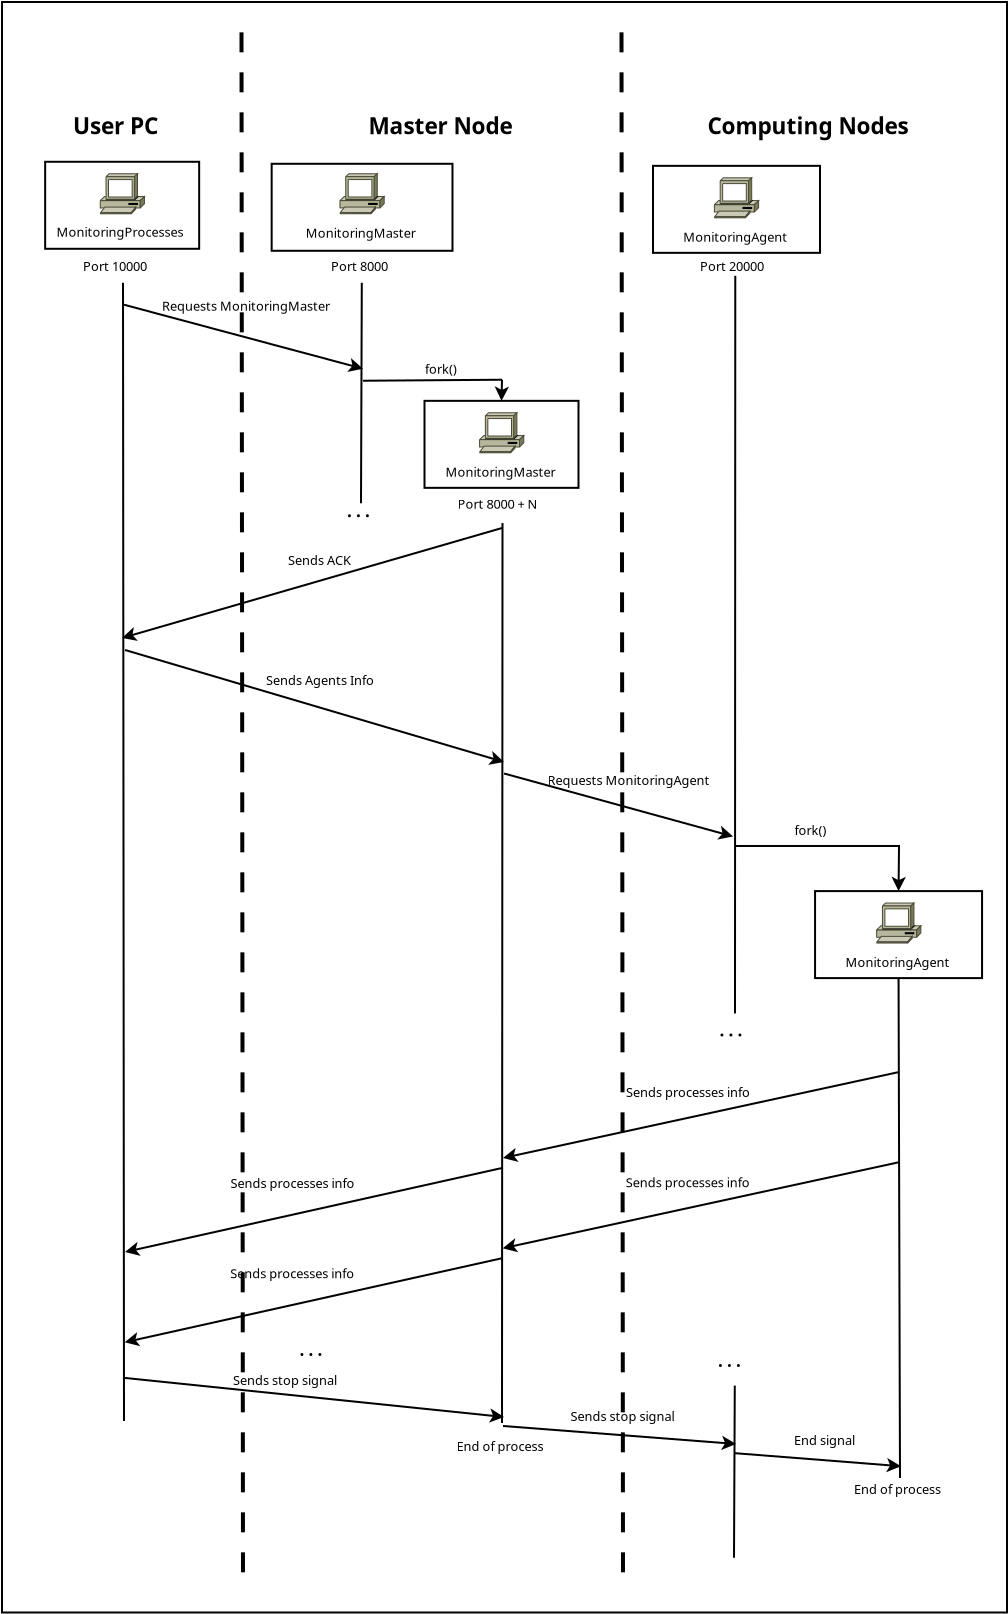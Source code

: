 <?xml version="1.0" encoding="UTF-8"?>
<dia:diagram xmlns:dia="http://www.lysator.liu.se/~alla/dia/">
  <dia:layer name="Fondo" visible="true" active="true">
    <dia:object type="Standard - Box" version="0" id="O0">
      <dia:attribute name="obj_pos">
        <dia:point val="14,0.013"/>
      </dia:attribute>
      <dia:attribute name="obj_bb">
        <dia:rectangle val="13.95,-0.037;64.3,80.588"/>
      </dia:attribute>
      <dia:attribute name="elem_corner">
        <dia:point val="14,0.013"/>
      </dia:attribute>
      <dia:attribute name="elem_width">
        <dia:real val="50.25"/>
      </dia:attribute>
      <dia:attribute name="elem_height">
        <dia:real val="80.525"/>
      </dia:attribute>
      <dia:attribute name="border_width">
        <dia:real val="0.1"/>
      </dia:attribute>
      <dia:attribute name="show_background">
        <dia:boolean val="false"/>
      </dia:attribute>
    </dia:object>
    <dia:object type="Standard - Text" version="1" id="O1">
      <dia:attribute name="obj_pos">
        <dia:point val="18.05,13.469"/>
      </dia:attribute>
      <dia:attribute name="obj_bb">
        <dia:rectangle val="18.05,12.874;21.558,13.619"/>
      </dia:attribute>
      <dia:attribute name="text">
        <dia:composite type="text">
          <dia:attribute name="string">
            <dia:string>#Port 10000#</dia:string>
          </dia:attribute>
          <dia:attribute name="font">
            <dia:font family="sans" style="0" name="Helvetica"/>
          </dia:attribute>
          <dia:attribute name="height">
            <dia:real val="0.8"/>
          </dia:attribute>
          <dia:attribute name="pos">
            <dia:point val="18.05,13.469"/>
          </dia:attribute>
          <dia:attribute name="color">
            <dia:color val="#000000"/>
          </dia:attribute>
          <dia:attribute name="alignment">
            <dia:enum val="0"/>
          </dia:attribute>
        </dia:composite>
      </dia:attribute>
      <dia:attribute name="valign">
        <dia:enum val="3"/>
      </dia:attribute>
    </dia:object>
    <dia:object type="Standard - Box" version="0" id="O2">
      <dia:attribute name="obj_pos">
        <dia:point val="16.158,8.002"/>
      </dia:attribute>
      <dia:attribute name="obj_bb">
        <dia:rectangle val="16.108,7.952;23.908,12.402"/>
      </dia:attribute>
      <dia:attribute name="elem_corner">
        <dia:point val="16.158,8.002"/>
      </dia:attribute>
      <dia:attribute name="elem_width">
        <dia:real val="7.7"/>
      </dia:attribute>
      <dia:attribute name="elem_height">
        <dia:real val="4.35"/>
      </dia:attribute>
      <dia:attribute name="border_width">
        <dia:real val="0.1"/>
      </dia:attribute>
      <dia:attribute name="show_background">
        <dia:boolean val="false"/>
      </dia:attribute>
    </dia:object>
    <dia:group>
      <dia:object type="Cisco - PC" version="1" id="O3">
        <dia:attribute name="obj_pos">
          <dia:point val="18.912,8.602"/>
        </dia:attribute>
        <dia:attribute name="obj_bb">
          <dia:rectangle val="18.911,8.601;21.124,10.604"/>
        </dia:attribute>
        <dia:attribute name="meta">
          <dia:composite type="dict"/>
        </dia:attribute>
        <dia:attribute name="elem_corner">
          <dia:point val="18.912,8.602"/>
        </dia:attribute>
        <dia:attribute name="elem_width">
          <dia:real val="2.21"/>
        </dia:attribute>
        <dia:attribute name="elem_height">
          <dia:real val="2.0"/>
        </dia:attribute>
        <dia:attribute name="line_width">
          <dia:real val="0.1"/>
        </dia:attribute>
        <dia:attribute name="line_colour">
          <dia:color val="#000000"/>
        </dia:attribute>
        <dia:attribute name="fill_colour">
          <dia:color val="#ffffff"/>
        </dia:attribute>
        <dia:attribute name="show_background">
          <dia:boolean val="true"/>
        </dia:attribute>
        <dia:attribute name="line_style">
          <dia:enum val="0"/>
          <dia:real val="1"/>
        </dia:attribute>
        <dia:attribute name="flip_horizontal">
          <dia:boolean val="false"/>
        </dia:attribute>
        <dia:attribute name="flip_vertical">
          <dia:boolean val="false"/>
        </dia:attribute>
        <dia:attribute name="subscale">
          <dia:real val="1"/>
        </dia:attribute>
      </dia:object>
      <dia:object type="Standard - Text" version="1" id="O4">
        <dia:attribute name="obj_pos">
          <dia:point val="16.719,11.752"/>
        </dia:attribute>
        <dia:attribute name="obj_bb">
          <dia:rectangle val="16.719,11.158;23.297,11.902"/>
        </dia:attribute>
        <dia:attribute name="text">
          <dia:composite type="text">
            <dia:attribute name="string">
              <dia:string>#MonitoringProcesses#</dia:string>
            </dia:attribute>
            <dia:attribute name="font">
              <dia:font family="sans" style="0" name="Helvetica"/>
            </dia:attribute>
            <dia:attribute name="height">
              <dia:real val="0.8"/>
            </dia:attribute>
            <dia:attribute name="pos">
              <dia:point val="16.719,11.752"/>
            </dia:attribute>
            <dia:attribute name="color">
              <dia:color val="#000000"/>
            </dia:attribute>
            <dia:attribute name="alignment">
              <dia:enum val="0"/>
            </dia:attribute>
          </dia:composite>
        </dia:attribute>
        <dia:attribute name="valign">
          <dia:enum val="3"/>
        </dia:attribute>
      </dia:object>
    </dia:group>
    <dia:object type="Standard - Text" version="1" id="O5">
      <dia:attribute name="obj_pos">
        <dia:point val="30.453,13.459"/>
      </dia:attribute>
      <dia:attribute name="obj_bb">
        <dia:rectangle val="30.453,12.864;33.553,13.609"/>
      </dia:attribute>
      <dia:attribute name="text">
        <dia:composite type="text">
          <dia:attribute name="string">
            <dia:string>#Port 8000#</dia:string>
          </dia:attribute>
          <dia:attribute name="font">
            <dia:font family="sans" style="0" name="Helvetica"/>
          </dia:attribute>
          <dia:attribute name="height">
            <dia:real val="0.8"/>
          </dia:attribute>
          <dia:attribute name="pos">
            <dia:point val="30.453,13.459"/>
          </dia:attribute>
          <dia:attribute name="color">
            <dia:color val="#000000"/>
          </dia:attribute>
          <dia:attribute name="alignment">
            <dia:enum val="0"/>
          </dia:attribute>
        </dia:composite>
      </dia:attribute>
      <dia:attribute name="valign">
        <dia:enum val="3"/>
      </dia:attribute>
    </dia:object>
    <dia:object type="Standard - Text" version="1" id="O6">
      <dia:attribute name="obj_pos">
        <dia:point val="48.901,13.459"/>
      </dia:attribute>
      <dia:attribute name="obj_bb">
        <dia:rectangle val="48.901,12.864;52.408,13.609"/>
      </dia:attribute>
      <dia:attribute name="text">
        <dia:composite type="text">
          <dia:attribute name="string">
            <dia:string>#Port 20000#</dia:string>
          </dia:attribute>
          <dia:attribute name="font">
            <dia:font family="sans" style="0" name="Helvetica"/>
          </dia:attribute>
          <dia:attribute name="height">
            <dia:real val="0.8"/>
          </dia:attribute>
          <dia:attribute name="pos">
            <dia:point val="48.901,13.459"/>
          </dia:attribute>
          <dia:attribute name="color">
            <dia:color val="#000000"/>
          </dia:attribute>
          <dia:attribute name="alignment">
            <dia:enum val="0"/>
          </dia:attribute>
        </dia:composite>
      </dia:attribute>
      <dia:attribute name="valign">
        <dia:enum val="3"/>
      </dia:attribute>
    </dia:object>
    <dia:object type="Standard - Line" version="0" id="O7">
      <dia:attribute name="obj_pos">
        <dia:point val="20.05,14.053"/>
      </dia:attribute>
      <dia:attribute name="obj_bb">
        <dia:rectangle val="20,14.002;20.15,71.013"/>
      </dia:attribute>
      <dia:attribute name="conn_endpoints">
        <dia:point val="20.05,14.053"/>
        <dia:point val="20.1,70.963"/>
      </dia:attribute>
      <dia:attribute name="numcp">
        <dia:int val="1"/>
      </dia:attribute>
    </dia:object>
    <dia:object type="Standard - Line" version="0" id="O8">
      <dia:attribute name="obj_pos">
        <dia:point val="31.99,14.053"/>
      </dia:attribute>
      <dia:attribute name="obj_bb">
        <dia:rectangle val="31.9,14.002;32.041,25.125"/>
      </dia:attribute>
      <dia:attribute name="conn_endpoints">
        <dia:point val="31.99,14.053"/>
        <dia:point val="31.95,25.075"/>
      </dia:attribute>
      <dia:attribute name="numcp">
        <dia:int val="1"/>
      </dia:attribute>
    </dia:object>
    <dia:object type="Standard - Line" version="0" id="O9">
      <dia:attribute name="obj_pos">
        <dia:point val="50.664,13.703"/>
      </dia:attribute>
      <dia:attribute name="obj_bb">
        <dia:rectangle val="50.6,13.652;50.714,50.638"/>
      </dia:attribute>
      <dia:attribute name="conn_endpoints">
        <dia:point val="50.664,13.703"/>
        <dia:point val="50.65,50.587"/>
      </dia:attribute>
      <dia:attribute name="numcp">
        <dia:int val="1"/>
      </dia:attribute>
    </dia:object>
    <dia:object type="Standard - Line" version="0" id="O10">
      <dia:attribute name="obj_pos">
        <dia:point val="20.1,15.15"/>
      </dia:attribute>
      <dia:attribute name="obj_bb">
        <dia:rectangle val="20.039,15.089;32.158,18.541"/>
      </dia:attribute>
      <dia:attribute name="conn_endpoints">
        <dia:point val="20.1,15.15"/>
        <dia:point val="32.05,18.35"/>
      </dia:attribute>
      <dia:attribute name="numcp">
        <dia:int val="1"/>
      </dia:attribute>
      <dia:attribute name="end_arrow">
        <dia:enum val="22"/>
      </dia:attribute>
      <dia:attribute name="end_arrow_length">
        <dia:real val="0.5"/>
      </dia:attribute>
      <dia:attribute name="end_arrow_width">
        <dia:real val="0.5"/>
      </dia:attribute>
    </dia:object>
    <dia:object type="Standard - Text" version="1" id="O11">
      <dia:attribute name="obj_pos">
        <dia:point val="22,15.45"/>
      </dia:attribute>
      <dia:attribute name="obj_bb">
        <dia:rectangle val="22,14.855;30.745,15.6"/>
      </dia:attribute>
      <dia:attribute name="text">
        <dia:composite type="text">
          <dia:attribute name="string">
            <dia:string>#Requests MonitoringMaster#</dia:string>
          </dia:attribute>
          <dia:attribute name="font">
            <dia:font family="sans" style="0" name="Helvetica"/>
          </dia:attribute>
          <dia:attribute name="height">
            <dia:real val="0.8"/>
          </dia:attribute>
          <dia:attribute name="pos">
            <dia:point val="22,15.45"/>
          </dia:attribute>
          <dia:attribute name="color">
            <dia:color val="#000000"/>
          </dia:attribute>
          <dia:attribute name="alignment">
            <dia:enum val="0"/>
          </dia:attribute>
        </dia:composite>
      </dia:attribute>
      <dia:attribute name="valign">
        <dia:enum val="3"/>
      </dia:attribute>
    </dia:object>
    <dia:group>
      <dia:group>
        <dia:object type="Cisco - PC" version="1" id="O12">
          <dia:attribute name="obj_pos">
            <dia:point val="37.879,20.552"/>
          </dia:attribute>
          <dia:attribute name="obj_bb">
            <dia:rectangle val="37.878,20.551;40.091,22.554"/>
          </dia:attribute>
          <dia:attribute name="meta">
            <dia:composite type="dict"/>
          </dia:attribute>
          <dia:attribute name="elem_corner">
            <dia:point val="37.879,20.552"/>
          </dia:attribute>
          <dia:attribute name="elem_width">
            <dia:real val="2.21"/>
          </dia:attribute>
          <dia:attribute name="elem_height">
            <dia:real val="2.0"/>
          </dia:attribute>
          <dia:attribute name="line_width">
            <dia:real val="0.1"/>
          </dia:attribute>
          <dia:attribute name="line_colour">
            <dia:color val="#000000"/>
          </dia:attribute>
          <dia:attribute name="fill_colour">
            <dia:color val="#ffffff"/>
          </dia:attribute>
          <dia:attribute name="show_background">
            <dia:boolean val="true"/>
          </dia:attribute>
          <dia:attribute name="line_style">
            <dia:enum val="0"/>
            <dia:real val="1"/>
          </dia:attribute>
          <dia:attribute name="flip_horizontal">
            <dia:boolean val="false"/>
          </dia:attribute>
          <dia:attribute name="flip_vertical">
            <dia:boolean val="false"/>
          </dia:attribute>
          <dia:attribute name="subscale">
            <dia:real val="1"/>
          </dia:attribute>
        </dia:object>
        <dia:object type="Standard - Text" version="1" id="O13">
          <dia:attribute name="obj_pos">
            <dia:point val="36.171,23.753"/>
          </dia:attribute>
          <dia:attribute name="obj_bb">
            <dia:rectangle val="36.171,23.157;41.779,23.902"/>
          </dia:attribute>
          <dia:attribute name="text">
            <dia:composite type="text">
              <dia:attribute name="string">
                <dia:string>#MonitoringMaster#</dia:string>
              </dia:attribute>
              <dia:attribute name="font">
                <dia:font family="sans" style="0" name="Helvetica"/>
              </dia:attribute>
              <dia:attribute name="height">
                <dia:real val="0.8"/>
              </dia:attribute>
              <dia:attribute name="pos">
                <dia:point val="36.171,23.753"/>
              </dia:attribute>
              <dia:attribute name="color">
                <dia:color val="#000000"/>
              </dia:attribute>
              <dia:attribute name="alignment">
                <dia:enum val="0"/>
              </dia:attribute>
            </dia:composite>
          </dia:attribute>
          <dia:attribute name="valign">
            <dia:enum val="3"/>
          </dia:attribute>
        </dia:object>
      </dia:group>
      <dia:object type="Standard - Box" version="0" id="O14">
        <dia:attribute name="obj_pos">
          <dia:point val="35.125,19.955"/>
        </dia:attribute>
        <dia:attribute name="obj_bb">
          <dia:rectangle val="35.075,19.905;42.875,24.355"/>
        </dia:attribute>
        <dia:attribute name="elem_corner">
          <dia:point val="35.125,19.955"/>
        </dia:attribute>
        <dia:attribute name="elem_width">
          <dia:real val="7.7"/>
        </dia:attribute>
        <dia:attribute name="elem_height">
          <dia:real val="4.35"/>
        </dia:attribute>
        <dia:attribute name="border_width">
          <dia:real val="0.1"/>
        </dia:attribute>
        <dia:attribute name="show_background">
          <dia:boolean val="false"/>
        </dia:attribute>
      </dia:object>
    </dia:group>
    <dia:object type="Standard - Line" version="0" id="O15">
      <dia:attribute name="obj_pos">
        <dia:point val="32.05,18.95"/>
      </dia:attribute>
      <dia:attribute name="obj_bb">
        <dia:rectangle val="32.0,18.85;39.05,19.0"/>
      </dia:attribute>
      <dia:attribute name="conn_endpoints">
        <dia:point val="32.05,18.95"/>
        <dia:point val="39,18.9"/>
      </dia:attribute>
      <dia:attribute name="numcp">
        <dia:int val="1"/>
      </dia:attribute>
    </dia:object>
    <dia:object type="Standard - Line" version="0" id="O16">
      <dia:attribute name="obj_pos">
        <dia:point val="39,18.9"/>
      </dia:attribute>
      <dia:attribute name="obj_bb">
        <dia:rectangle val="38.628,18.849;39.351,20.067"/>
      </dia:attribute>
      <dia:attribute name="conn_endpoints">
        <dia:point val="39,18.9"/>
        <dia:point val="38.975,19.955"/>
      </dia:attribute>
      <dia:attribute name="numcp">
        <dia:int val="1"/>
      </dia:attribute>
      <dia:attribute name="end_arrow">
        <dia:enum val="22"/>
      </dia:attribute>
      <dia:attribute name="end_arrow_length">
        <dia:real val="0.5"/>
      </dia:attribute>
      <dia:attribute name="end_arrow_width">
        <dia:real val="0.5"/>
      </dia:attribute>
      <dia:connections>
        <dia:connection handle="1" to="O14" connection="1"/>
      </dia:connections>
    </dia:object>
    <dia:object type="Standard - Text" version="1" id="O17">
      <dia:attribute name="obj_pos">
        <dia:point val="35.15,18.6"/>
      </dia:attribute>
      <dia:attribute name="obj_bb">
        <dia:rectangle val="35.15,18.005;36.9,18.75"/>
      </dia:attribute>
      <dia:attribute name="text">
        <dia:composite type="text">
          <dia:attribute name="string">
            <dia:string>#fork()#</dia:string>
          </dia:attribute>
          <dia:attribute name="font">
            <dia:font family="sans" style="0" name="Helvetica"/>
          </dia:attribute>
          <dia:attribute name="height">
            <dia:real val="0.8"/>
          </dia:attribute>
          <dia:attribute name="pos">
            <dia:point val="35.15,18.6"/>
          </dia:attribute>
          <dia:attribute name="color">
            <dia:color val="#000000"/>
          </dia:attribute>
          <dia:attribute name="alignment">
            <dia:enum val="0"/>
          </dia:attribute>
        </dia:composite>
      </dia:attribute>
      <dia:attribute name="valign">
        <dia:enum val="3"/>
      </dia:attribute>
    </dia:object>
    <dia:object type="Standard - Text" version="1" id="O18">
      <dia:attribute name="obj_pos">
        <dia:point val="36.775,25.35"/>
      </dia:attribute>
      <dia:attribute name="obj_bb">
        <dia:rectangle val="36.775,24.755;41.297,25.5"/>
      </dia:attribute>
      <dia:attribute name="text">
        <dia:composite type="text">
          <dia:attribute name="string">
            <dia:string>#Port 8000 + N#</dia:string>
          </dia:attribute>
          <dia:attribute name="font">
            <dia:font family="sans" style="0" name="Helvetica"/>
          </dia:attribute>
          <dia:attribute name="height">
            <dia:real val="0.8"/>
          </dia:attribute>
          <dia:attribute name="pos">
            <dia:point val="36.775,25.35"/>
          </dia:attribute>
          <dia:attribute name="color">
            <dia:color val="#000000"/>
          </dia:attribute>
          <dia:attribute name="alignment">
            <dia:enum val="0"/>
          </dia:attribute>
        </dia:composite>
      </dia:attribute>
      <dia:attribute name="valign">
        <dia:enum val="3"/>
      </dia:attribute>
    </dia:object>
    <dia:object type="Standard - Line" version="0" id="O19">
      <dia:attribute name="obj_pos">
        <dia:point val="39.025,26.067"/>
      </dia:attribute>
      <dia:attribute name="obj_bb">
        <dia:rectangle val="38.95,26.017;39.075,71.112"/>
      </dia:attribute>
      <dia:attribute name="conn_endpoints">
        <dia:point val="39.025,26.067"/>
        <dia:point val="39,71.062"/>
      </dia:attribute>
      <dia:attribute name="numcp">
        <dia:int val="1"/>
      </dia:attribute>
    </dia:object>
    <dia:object type="Standard - Line" version="0" id="O20">
      <dia:attribute name="obj_pos">
        <dia:point val="39,26.312"/>
      </dia:attribute>
      <dia:attribute name="obj_bb">
        <dia:rectangle val="19.893,26.251;39.062,31.99"/>
      </dia:attribute>
      <dia:attribute name="conn_endpoints">
        <dia:point val="39,26.312"/>
        <dia:point val="20,31.812"/>
      </dia:attribute>
      <dia:attribute name="numcp">
        <dia:int val="1"/>
      </dia:attribute>
      <dia:attribute name="end_arrow">
        <dia:enum val="22"/>
      </dia:attribute>
      <dia:attribute name="end_arrow_length">
        <dia:real val="0.5"/>
      </dia:attribute>
      <dia:attribute name="end_arrow_width">
        <dia:real val="0.5"/>
      </dia:attribute>
    </dia:object>
    <dia:object type="Standard - Text" version="1" id="O21">
      <dia:attribute name="obj_pos">
        <dia:point val="28.3,28.163"/>
      </dia:attribute>
      <dia:attribute name="obj_bb">
        <dia:rectangle val="28.3,27.567;31.745,28.312"/>
      </dia:attribute>
      <dia:attribute name="text">
        <dia:composite type="text">
          <dia:attribute name="string">
            <dia:string>#Sends ACK#</dia:string>
          </dia:attribute>
          <dia:attribute name="font">
            <dia:font family="sans" style="0" name="Helvetica"/>
          </dia:attribute>
          <dia:attribute name="height">
            <dia:real val="0.8"/>
          </dia:attribute>
          <dia:attribute name="pos">
            <dia:point val="28.3,28.163"/>
          </dia:attribute>
          <dia:attribute name="color">
            <dia:color val="#000000"/>
          </dia:attribute>
          <dia:attribute name="alignment">
            <dia:enum val="0"/>
          </dia:attribute>
        </dia:composite>
      </dia:attribute>
      <dia:attribute name="valign">
        <dia:enum val="3"/>
      </dia:attribute>
    </dia:object>
    <dia:object type="Standard - Line" version="0" id="O22">
      <dia:attribute name="obj_pos">
        <dia:point val="20.15,32.413"/>
      </dia:attribute>
      <dia:attribute name="obj_bb">
        <dia:rectangle val="20.088,32.35;39.207,38.186"/>
      </dia:attribute>
      <dia:attribute name="conn_endpoints">
        <dia:point val="20.15,32.413"/>
        <dia:point val="39.1,38.013"/>
      </dia:attribute>
      <dia:attribute name="numcp">
        <dia:int val="1"/>
      </dia:attribute>
      <dia:attribute name="end_arrow">
        <dia:enum val="22"/>
      </dia:attribute>
      <dia:attribute name="end_arrow_length">
        <dia:real val="0.5"/>
      </dia:attribute>
      <dia:attribute name="end_arrow_width">
        <dia:real val="0.5"/>
      </dia:attribute>
    </dia:object>
    <dia:object type="Standard - Text" version="1" id="O23">
      <dia:attribute name="obj_pos">
        <dia:point val="27.2,34.163"/>
      </dia:attribute>
      <dia:attribute name="obj_bb">
        <dia:rectangle val="27.2,33.568;32.992,34.312"/>
      </dia:attribute>
      <dia:attribute name="text">
        <dia:composite type="text">
          <dia:attribute name="string">
            <dia:string>#Sends Agents Info#</dia:string>
          </dia:attribute>
          <dia:attribute name="font">
            <dia:font family="sans" style="0" name="Helvetica"/>
          </dia:attribute>
          <dia:attribute name="height">
            <dia:real val="0.8"/>
          </dia:attribute>
          <dia:attribute name="pos">
            <dia:point val="27.2,34.163"/>
          </dia:attribute>
          <dia:attribute name="color">
            <dia:color val="#000000"/>
          </dia:attribute>
          <dia:attribute name="alignment">
            <dia:enum val="0"/>
          </dia:attribute>
        </dia:composite>
      </dia:attribute>
      <dia:attribute name="valign">
        <dia:enum val="3"/>
      </dia:attribute>
    </dia:object>
    <dia:object type="Standard - Line" version="0" id="O24">
      <dia:attribute name="obj_pos">
        <dia:point val="39.1,38.587"/>
      </dia:attribute>
      <dia:attribute name="obj_bb">
        <dia:rectangle val="39.038,38.526;50.658,41.924"/>
      </dia:attribute>
      <dia:attribute name="conn_endpoints">
        <dia:point val="39.1,38.587"/>
        <dia:point val="50.55,41.737"/>
      </dia:attribute>
      <dia:attribute name="numcp">
        <dia:int val="1"/>
      </dia:attribute>
      <dia:attribute name="end_arrow">
        <dia:enum val="22"/>
      </dia:attribute>
      <dia:attribute name="end_arrow_length">
        <dia:real val="0.5"/>
      </dia:attribute>
      <dia:attribute name="end_arrow_width">
        <dia:real val="0.5"/>
      </dia:attribute>
    </dia:object>
    <dia:object type="Standard - Text" version="1" id="O25">
      <dia:attribute name="obj_pos">
        <dia:point val="41.275,39.163"/>
      </dia:attribute>
      <dia:attribute name="obj_bb">
        <dia:rectangle val="41.275,38.568;49.73,39.312"/>
      </dia:attribute>
      <dia:attribute name="text">
        <dia:composite type="text">
          <dia:attribute name="string">
            <dia:string>#Requests MonitoringAgent#</dia:string>
          </dia:attribute>
          <dia:attribute name="font">
            <dia:font family="sans" style="0" name="Helvetica"/>
          </dia:attribute>
          <dia:attribute name="height">
            <dia:real val="0.8"/>
          </dia:attribute>
          <dia:attribute name="pos">
            <dia:point val="41.275,39.163"/>
          </dia:attribute>
          <dia:attribute name="color">
            <dia:color val="#000000"/>
          </dia:attribute>
          <dia:attribute name="alignment">
            <dia:enum val="0"/>
          </dia:attribute>
        </dia:composite>
      </dia:attribute>
      <dia:attribute name="valign">
        <dia:enum val="3"/>
      </dia:attribute>
    </dia:object>
    <dia:object type="Standard - Line" version="0" id="O26">
      <dia:attribute name="obj_pos">
        <dia:point val="50.65,42.212"/>
      </dia:attribute>
      <dia:attribute name="obj_bb">
        <dia:rectangle val="50.6,42.163;58.95,42.263"/>
      </dia:attribute>
      <dia:attribute name="conn_endpoints">
        <dia:point val="50.65,42.212"/>
        <dia:point val="58.9,42.212"/>
      </dia:attribute>
      <dia:attribute name="numcp">
        <dia:int val="1"/>
      </dia:attribute>
    </dia:object>
    <dia:group>
      <dia:object type="Standard - Box" version="0" id="O27">
        <dia:attribute name="obj_pos">
          <dia:point val="54.653,44.468"/>
        </dia:attribute>
        <dia:attribute name="obj_bb">
          <dia:rectangle val="54.602,44.417;63.053,48.867"/>
        </dia:attribute>
        <dia:attribute name="elem_corner">
          <dia:point val="54.653,44.468"/>
        </dia:attribute>
        <dia:attribute name="elem_width">
          <dia:real val="8.35"/>
        </dia:attribute>
        <dia:attribute name="elem_height">
          <dia:real val="4.35"/>
        </dia:attribute>
        <dia:attribute name="border_width">
          <dia:real val="0.1"/>
        </dia:attribute>
        <dia:attribute name="show_background">
          <dia:boolean val="false"/>
        </dia:attribute>
      </dia:object>
      <dia:group>
        <dia:object type="Cisco - PC" version="1" id="O28">
          <dia:attribute name="obj_pos">
            <dia:point val="57.732,45.065"/>
          </dia:attribute>
          <dia:attribute name="obj_bb">
            <dia:rectangle val="57.73,45.064;59.943,47.066"/>
          </dia:attribute>
          <dia:attribute name="meta">
            <dia:composite type="dict"/>
          </dia:attribute>
          <dia:attribute name="elem_corner">
            <dia:point val="57.732,45.065"/>
          </dia:attribute>
          <dia:attribute name="elem_width">
            <dia:real val="2.21"/>
          </dia:attribute>
          <dia:attribute name="elem_height">
            <dia:real val="2.0"/>
          </dia:attribute>
          <dia:attribute name="line_width">
            <dia:real val="0.1"/>
          </dia:attribute>
          <dia:attribute name="line_colour">
            <dia:color val="#000000"/>
          </dia:attribute>
          <dia:attribute name="fill_colour">
            <dia:color val="#ffffff"/>
          </dia:attribute>
          <dia:attribute name="show_background">
            <dia:boolean val="true"/>
          </dia:attribute>
          <dia:attribute name="line_style">
            <dia:enum val="0"/>
            <dia:real val="1"/>
          </dia:attribute>
          <dia:attribute name="flip_horizontal">
            <dia:boolean val="false"/>
          </dia:attribute>
          <dia:attribute name="flip_vertical">
            <dia:boolean val="false"/>
          </dia:attribute>
          <dia:attribute name="subscale">
            <dia:real val="1"/>
          </dia:attribute>
        </dia:object>
        <dia:object type="Standard - Text" version="1" id="O29">
          <dia:attribute name="obj_pos">
            <dia:point val="56.169,48.265"/>
          </dia:attribute>
          <dia:attribute name="obj_bb">
            <dia:rectangle val="56.169,47.67;61.486,48.415"/>
          </dia:attribute>
          <dia:attribute name="text">
            <dia:composite type="text">
              <dia:attribute name="string">
                <dia:string>#MonitoringAgent#</dia:string>
              </dia:attribute>
              <dia:attribute name="font">
                <dia:font family="sans" style="0" name="Helvetica"/>
              </dia:attribute>
              <dia:attribute name="height">
                <dia:real val="0.8"/>
              </dia:attribute>
              <dia:attribute name="pos">
                <dia:point val="56.169,48.265"/>
              </dia:attribute>
              <dia:attribute name="color">
                <dia:color val="#000000"/>
              </dia:attribute>
              <dia:attribute name="alignment">
                <dia:enum val="0"/>
              </dia:attribute>
            </dia:composite>
          </dia:attribute>
          <dia:attribute name="valign">
            <dia:enum val="3"/>
          </dia:attribute>
        </dia:object>
      </dia:group>
    </dia:group>
    <dia:object type="Standard - Line" version="0" id="O30">
      <dia:attribute name="obj_pos">
        <dia:point val="58.85,42.263"/>
      </dia:attribute>
      <dia:attribute name="obj_bb">
        <dia:rectangle val="58.472,42.212;59.196,44.579"/>
      </dia:attribute>
      <dia:attribute name="conn_endpoints">
        <dia:point val="58.85,42.263"/>
        <dia:point val="58.828,44.468"/>
      </dia:attribute>
      <dia:attribute name="numcp">
        <dia:int val="1"/>
      </dia:attribute>
      <dia:attribute name="end_arrow">
        <dia:enum val="22"/>
      </dia:attribute>
      <dia:attribute name="end_arrow_length">
        <dia:real val="0.5"/>
      </dia:attribute>
      <dia:attribute name="end_arrow_width">
        <dia:real val="0.5"/>
      </dia:attribute>
      <dia:connections>
        <dia:connection handle="1" to="O27" connection="1"/>
      </dia:connections>
    </dia:object>
    <dia:object type="Standard - Text" version="1" id="O31">
      <dia:attribute name="obj_pos">
        <dia:point val="53.625,41.663"/>
      </dia:attribute>
      <dia:attribute name="obj_bb">
        <dia:rectangle val="53.625,41.068;55.375,41.812"/>
      </dia:attribute>
      <dia:attribute name="text">
        <dia:composite type="text">
          <dia:attribute name="string">
            <dia:string>#fork()#</dia:string>
          </dia:attribute>
          <dia:attribute name="font">
            <dia:font family="sans" style="0" name="Helvetica"/>
          </dia:attribute>
          <dia:attribute name="height">
            <dia:real val="0.8"/>
          </dia:attribute>
          <dia:attribute name="pos">
            <dia:point val="53.625,41.663"/>
          </dia:attribute>
          <dia:attribute name="color">
            <dia:color val="#000000"/>
          </dia:attribute>
          <dia:attribute name="alignment">
            <dia:enum val="0"/>
          </dia:attribute>
        </dia:composite>
      </dia:attribute>
      <dia:attribute name="valign">
        <dia:enum val="3"/>
      </dia:attribute>
    </dia:object>
    <dia:object type="Standard - Line" version="0" id="O32">
      <dia:attribute name="obj_pos">
        <dia:point val="58.828,48.818"/>
      </dia:attribute>
      <dia:attribute name="obj_bb">
        <dia:rectangle val="58.777,48.767;58.95,73.863"/>
      </dia:attribute>
      <dia:attribute name="conn_endpoints">
        <dia:point val="58.828,48.818"/>
        <dia:point val="58.9,73.812"/>
      </dia:attribute>
      <dia:attribute name="numcp">
        <dia:int val="1"/>
      </dia:attribute>
      <dia:connections>
        <dia:connection handle="0" to="O27" connection="6"/>
      </dia:connections>
    </dia:object>
    <dia:object type="Standard - Line" version="0" id="O33">
      <dia:attribute name="obj_pos">
        <dia:point val="58.85,53.513"/>
      </dia:attribute>
      <dia:attribute name="obj_bb">
        <dia:rectangle val="38.941,53.453;58.91,58.036"/>
      </dia:attribute>
      <dia:attribute name="conn_endpoints">
        <dia:point val="58.85,53.513"/>
        <dia:point val="39.05,57.812"/>
      </dia:attribute>
      <dia:attribute name="numcp">
        <dia:int val="1"/>
      </dia:attribute>
      <dia:attribute name="end_arrow">
        <dia:enum val="22"/>
      </dia:attribute>
      <dia:attribute name="end_arrow_length">
        <dia:real val="0.5"/>
      </dia:attribute>
      <dia:attribute name="end_arrow_width">
        <dia:real val="0.5"/>
      </dia:attribute>
    </dia:object>
    <dia:object type="Standard - Text" version="1" id="O34">
      <dia:attribute name="obj_pos">
        <dia:point val="45.2,54.763"/>
      </dia:attribute>
      <dia:attribute name="obj_bb">
        <dia:rectangle val="45.2,54.167;51.94,54.913"/>
      </dia:attribute>
      <dia:attribute name="text">
        <dia:composite type="text">
          <dia:attribute name="string">
            <dia:string>#Sends processes info#</dia:string>
          </dia:attribute>
          <dia:attribute name="font">
            <dia:font family="sans" style="0" name="Helvetica"/>
          </dia:attribute>
          <dia:attribute name="height">
            <dia:real val="0.8"/>
          </dia:attribute>
          <dia:attribute name="pos">
            <dia:point val="45.2,54.763"/>
          </dia:attribute>
          <dia:attribute name="color">
            <dia:color val="#000000"/>
          </dia:attribute>
          <dia:attribute name="alignment">
            <dia:enum val="0"/>
          </dia:attribute>
        </dia:composite>
      </dia:attribute>
      <dia:attribute name="valign">
        <dia:enum val="3"/>
      </dia:attribute>
    </dia:object>
    <dia:object type="Standard - Line" version="0" id="O35">
      <dia:attribute name="obj_pos">
        <dia:point val="39,58.312"/>
      </dia:attribute>
      <dia:attribute name="obj_bb">
        <dia:rectangle val="20.041,58.253;39.06,62.733"/>
      </dia:attribute>
      <dia:attribute name="conn_endpoints">
        <dia:point val="39,58.312"/>
        <dia:point val="20.15,62.513"/>
      </dia:attribute>
      <dia:attribute name="numcp">
        <dia:int val="1"/>
      </dia:attribute>
      <dia:attribute name="end_arrow">
        <dia:enum val="22"/>
      </dia:attribute>
      <dia:attribute name="end_arrow_length">
        <dia:real val="0.5"/>
      </dia:attribute>
      <dia:attribute name="end_arrow_width">
        <dia:real val="0.5"/>
      </dia:attribute>
    </dia:object>
    <dia:object type="Standard - Text" version="1" id="O36">
      <dia:attribute name="obj_pos">
        <dia:point val="25.425,59.312"/>
      </dia:attribute>
      <dia:attribute name="obj_bb">
        <dia:rectangle val="25.425,58.718;32.165,59.462"/>
      </dia:attribute>
      <dia:attribute name="text">
        <dia:composite type="text">
          <dia:attribute name="string">
            <dia:string>#Sends processes info#</dia:string>
          </dia:attribute>
          <dia:attribute name="font">
            <dia:font family="sans" style="0" name="Helvetica"/>
          </dia:attribute>
          <dia:attribute name="height">
            <dia:real val="0.8"/>
          </dia:attribute>
          <dia:attribute name="pos">
            <dia:point val="25.425,59.312"/>
          </dia:attribute>
          <dia:attribute name="color">
            <dia:color val="#000000"/>
          </dia:attribute>
          <dia:attribute name="alignment">
            <dia:enum val="0"/>
          </dia:attribute>
        </dia:composite>
      </dia:attribute>
      <dia:attribute name="valign">
        <dia:enum val="3"/>
      </dia:attribute>
    </dia:object>
    <dia:object type="Standard - Line" version="0" id="O37">
      <dia:attribute name="obj_pos">
        <dia:point val="58.834,58.027"/>
      </dia:attribute>
      <dia:attribute name="obj_bb">
        <dia:rectangle val="38.925,57.968;58.894,62.551"/>
      </dia:attribute>
      <dia:attribute name="conn_endpoints">
        <dia:point val="58.834,58.027"/>
        <dia:point val="39.034,62.327"/>
      </dia:attribute>
      <dia:attribute name="numcp">
        <dia:int val="1"/>
      </dia:attribute>
      <dia:attribute name="end_arrow">
        <dia:enum val="22"/>
      </dia:attribute>
      <dia:attribute name="end_arrow_length">
        <dia:real val="0.5"/>
      </dia:attribute>
      <dia:attribute name="end_arrow_width">
        <dia:real val="0.5"/>
      </dia:attribute>
    </dia:object>
    <dia:object type="Standard - Text" version="1" id="O38">
      <dia:attribute name="obj_pos">
        <dia:point val="45.184,59.277"/>
      </dia:attribute>
      <dia:attribute name="obj_bb">
        <dia:rectangle val="45.184,58.682;51.924,59.427"/>
      </dia:attribute>
      <dia:attribute name="text">
        <dia:composite type="text">
          <dia:attribute name="string">
            <dia:string>#Sends processes info#</dia:string>
          </dia:attribute>
          <dia:attribute name="font">
            <dia:font family="sans" style="0" name="Helvetica"/>
          </dia:attribute>
          <dia:attribute name="height">
            <dia:real val="0.8"/>
          </dia:attribute>
          <dia:attribute name="pos">
            <dia:point val="45.184,59.277"/>
          </dia:attribute>
          <dia:attribute name="color">
            <dia:color val="#000000"/>
          </dia:attribute>
          <dia:attribute name="alignment">
            <dia:enum val="0"/>
          </dia:attribute>
        </dia:composite>
      </dia:attribute>
      <dia:attribute name="valign">
        <dia:enum val="3"/>
      </dia:attribute>
    </dia:object>
    <dia:object type="Standard - Line" version="0" id="O39">
      <dia:attribute name="obj_pos">
        <dia:point val="38.984,62.827"/>
      </dia:attribute>
      <dia:attribute name="obj_bb">
        <dia:rectangle val="20.025,62.767;39.044,67.247"/>
      </dia:attribute>
      <dia:attribute name="conn_endpoints">
        <dia:point val="38.984,62.827"/>
        <dia:point val="20.134,67.027"/>
      </dia:attribute>
      <dia:attribute name="numcp">
        <dia:int val="1"/>
      </dia:attribute>
      <dia:attribute name="end_arrow">
        <dia:enum val="22"/>
      </dia:attribute>
      <dia:attribute name="end_arrow_length">
        <dia:real val="0.5"/>
      </dia:attribute>
      <dia:attribute name="end_arrow_width">
        <dia:real val="0.5"/>
      </dia:attribute>
    </dia:object>
    <dia:object type="Standard - Text" version="1" id="O40">
      <dia:attribute name="obj_pos">
        <dia:point val="25.409,63.827"/>
      </dia:attribute>
      <dia:attribute name="obj_bb">
        <dia:rectangle val="25.409,63.232;32.149,63.977"/>
      </dia:attribute>
      <dia:attribute name="text">
        <dia:composite type="text">
          <dia:attribute name="string">
            <dia:string>#Sends processes info#</dia:string>
          </dia:attribute>
          <dia:attribute name="font">
            <dia:font family="sans" style="0" name="Helvetica"/>
          </dia:attribute>
          <dia:attribute name="height">
            <dia:real val="0.8"/>
          </dia:attribute>
          <dia:attribute name="pos">
            <dia:point val="25.409,63.827"/>
          </dia:attribute>
          <dia:attribute name="color">
            <dia:color val="#000000"/>
          </dia:attribute>
          <dia:attribute name="alignment">
            <dia:enum val="0"/>
          </dia:attribute>
        </dia:composite>
      </dia:attribute>
      <dia:attribute name="valign">
        <dia:enum val="3"/>
      </dia:attribute>
    </dia:object>
    <dia:object type="Standard - Text" version="1" id="O41">
      <dia:attribute name="obj_pos">
        <dia:point val="31.25,25.775"/>
      </dia:attribute>
      <dia:attribute name="obj_bb">
        <dia:rectangle val="31.25,24.988;32.807,25.975"/>
      </dia:attribute>
      <dia:attribute name="text">
        <dia:composite type="text">
          <dia:attribute name="string">
            <dia:string>#. . .#</dia:string>
          </dia:attribute>
          <dia:attribute name="font">
            <dia:font family="sans" style="80" name="Helvetica-Bold"/>
          </dia:attribute>
          <dia:attribute name="height">
            <dia:real val="1.058"/>
          </dia:attribute>
          <dia:attribute name="pos">
            <dia:point val="31.25,25.775"/>
          </dia:attribute>
          <dia:attribute name="color">
            <dia:color val="#000000"/>
          </dia:attribute>
          <dia:attribute name="alignment">
            <dia:enum val="0"/>
          </dia:attribute>
        </dia:composite>
      </dia:attribute>
      <dia:attribute name="valign">
        <dia:enum val="3"/>
      </dia:attribute>
    </dia:object>
    <dia:object type="Standard - Text" version="1" id="O42">
      <dia:attribute name="obj_pos">
        <dia:point val="49.875,51.742"/>
      </dia:attribute>
      <dia:attribute name="obj_bb">
        <dia:rectangle val="49.875,50.955;51.432,51.943"/>
      </dia:attribute>
      <dia:attribute name="text">
        <dia:composite type="text">
          <dia:attribute name="string">
            <dia:string>#. . .#</dia:string>
          </dia:attribute>
          <dia:attribute name="font">
            <dia:font family="sans" style="80" name="Helvetica-Bold"/>
          </dia:attribute>
          <dia:attribute name="height">
            <dia:real val="1.058"/>
          </dia:attribute>
          <dia:attribute name="pos">
            <dia:point val="49.875,51.742"/>
          </dia:attribute>
          <dia:attribute name="color">
            <dia:color val="#000000"/>
          </dia:attribute>
          <dia:attribute name="alignment">
            <dia:enum val="0"/>
          </dia:attribute>
        </dia:composite>
      </dia:attribute>
      <dia:attribute name="valign">
        <dia:enum val="3"/>
      </dia:attribute>
    </dia:object>
    <dia:object type="Standard - Text" version="1" id="O43">
      <dia:attribute name="obj_pos">
        <dia:point val="28.875,67.707"/>
      </dia:attribute>
      <dia:attribute name="obj_bb">
        <dia:rectangle val="28.875,66.92;30.433,67.907"/>
      </dia:attribute>
      <dia:attribute name="text">
        <dia:composite type="text">
          <dia:attribute name="string">
            <dia:string>#. . .#</dia:string>
          </dia:attribute>
          <dia:attribute name="font">
            <dia:font family="sans" style="80" name="Helvetica-Bold"/>
          </dia:attribute>
          <dia:attribute name="height">
            <dia:real val="1.058"/>
          </dia:attribute>
          <dia:attribute name="pos">
            <dia:point val="28.875,67.707"/>
          </dia:attribute>
          <dia:attribute name="color">
            <dia:color val="#000000"/>
          </dia:attribute>
          <dia:attribute name="alignment">
            <dia:enum val="0"/>
          </dia:attribute>
        </dia:composite>
      </dia:attribute>
      <dia:attribute name="valign">
        <dia:enum val="3"/>
      </dia:attribute>
    </dia:object>
    <dia:object type="Standard - Text" version="1" id="O44">
      <dia:attribute name="obj_pos">
        <dia:point val="49.8,68.257"/>
      </dia:attribute>
      <dia:attribute name="obj_bb">
        <dia:rectangle val="49.8,67.47;51.358,68.457"/>
      </dia:attribute>
      <dia:attribute name="text">
        <dia:composite type="text">
          <dia:attribute name="string">
            <dia:string>#. . .#</dia:string>
          </dia:attribute>
          <dia:attribute name="font">
            <dia:font family="sans" style="80" name="Helvetica-Bold"/>
          </dia:attribute>
          <dia:attribute name="height">
            <dia:real val="1.058"/>
          </dia:attribute>
          <dia:attribute name="pos">
            <dia:point val="49.8,68.257"/>
          </dia:attribute>
          <dia:attribute name="color">
            <dia:color val="#000000"/>
          </dia:attribute>
          <dia:attribute name="alignment">
            <dia:enum val="0"/>
          </dia:attribute>
        </dia:composite>
      </dia:attribute>
      <dia:attribute name="valign">
        <dia:enum val="3"/>
      </dia:attribute>
    </dia:object>
    <dia:object type="Standard - Line" version="0" id="O45">
      <dia:attribute name="obj_pos">
        <dia:point val="20.15,68.812"/>
      </dia:attribute>
      <dia:attribute name="obj_bb">
        <dia:rectangle val="20.095,68.758;39.211,71.06"/>
      </dia:attribute>
      <dia:attribute name="conn_endpoints">
        <dia:point val="20.15,68.812"/>
        <dia:point val="39.1,70.763"/>
      </dia:attribute>
      <dia:attribute name="numcp">
        <dia:int val="1"/>
      </dia:attribute>
      <dia:attribute name="end_arrow">
        <dia:enum val="22"/>
      </dia:attribute>
      <dia:attribute name="end_arrow_length">
        <dia:real val="0.5"/>
      </dia:attribute>
      <dia:attribute name="end_arrow_width">
        <dia:real val="0.5"/>
      </dia:attribute>
    </dia:object>
    <dia:object type="Standard - Text" version="1" id="O46">
      <dia:attribute name="obj_pos">
        <dia:point val="25.55,69.162"/>
      </dia:attribute>
      <dia:attribute name="obj_bb">
        <dia:rectangle val="25.55,68.567;31.177,69.312"/>
      </dia:attribute>
      <dia:attribute name="text">
        <dia:composite type="text">
          <dia:attribute name="string">
            <dia:string>#Sends stop signal#</dia:string>
          </dia:attribute>
          <dia:attribute name="font">
            <dia:font family="sans" style="0" name="Helvetica"/>
          </dia:attribute>
          <dia:attribute name="height">
            <dia:real val="0.8"/>
          </dia:attribute>
          <dia:attribute name="pos">
            <dia:point val="25.55,69.162"/>
          </dia:attribute>
          <dia:attribute name="color">
            <dia:color val="#000000"/>
          </dia:attribute>
          <dia:attribute name="alignment">
            <dia:enum val="0"/>
          </dia:attribute>
        </dia:composite>
      </dia:attribute>
      <dia:attribute name="valign">
        <dia:enum val="3"/>
      </dia:attribute>
    </dia:object>
    <dia:object type="Standard - Text" version="1" id="O47">
      <dia:attribute name="obj_pos">
        <dia:point val="42.425,70.963"/>
      </dia:attribute>
      <dia:attribute name="obj_bb">
        <dia:rectangle val="42.425,70.368;48.053,71.112"/>
      </dia:attribute>
      <dia:attribute name="text">
        <dia:composite type="text">
          <dia:attribute name="string">
            <dia:string>#Sends stop signal#</dia:string>
          </dia:attribute>
          <dia:attribute name="font">
            <dia:font family="sans" style="0" name="Helvetica"/>
          </dia:attribute>
          <dia:attribute name="height">
            <dia:real val="0.8"/>
          </dia:attribute>
          <dia:attribute name="pos">
            <dia:point val="42.425,70.963"/>
          </dia:attribute>
          <dia:attribute name="color">
            <dia:color val="#000000"/>
          </dia:attribute>
          <dia:attribute name="alignment">
            <dia:enum val="0"/>
          </dia:attribute>
        </dia:composite>
      </dia:attribute>
      <dia:attribute name="valign">
        <dia:enum val="3"/>
      </dia:attribute>
    </dia:object>
    <dia:object type="Standard - Line" version="0" id="O48">
      <dia:attribute name="obj_pos">
        <dia:point val="39.05,71.213"/>
      </dia:attribute>
      <dia:attribute name="obj_bb">
        <dia:rectangle val="38.996,71.159;50.812,72.426"/>
      </dia:attribute>
      <dia:attribute name="conn_endpoints">
        <dia:point val="39.05,71.213"/>
        <dia:point val="50.7,72.112"/>
      </dia:attribute>
      <dia:attribute name="numcp">
        <dia:int val="1"/>
      </dia:attribute>
      <dia:attribute name="end_arrow">
        <dia:enum val="22"/>
      </dia:attribute>
      <dia:attribute name="end_arrow_length">
        <dia:real val="0.5"/>
      </dia:attribute>
      <dia:attribute name="end_arrow_width">
        <dia:real val="0.5"/>
      </dia:attribute>
    </dia:object>
    <dia:object type="Standard - Text" version="1" id="O49">
      <dia:attribute name="obj_pos">
        <dia:point val="56.6,74.612"/>
      </dia:attribute>
      <dia:attribute name="obj_bb">
        <dia:rectangle val="56.6,74.017;61.3,74.763"/>
      </dia:attribute>
      <dia:attribute name="text">
        <dia:composite type="text">
          <dia:attribute name="string">
            <dia:string>#End of process#</dia:string>
          </dia:attribute>
          <dia:attribute name="font">
            <dia:font family="sans" style="0" name="Helvetica"/>
          </dia:attribute>
          <dia:attribute name="height">
            <dia:real val="0.8"/>
          </dia:attribute>
          <dia:attribute name="pos">
            <dia:point val="56.6,74.612"/>
          </dia:attribute>
          <dia:attribute name="color">
            <dia:color val="#000000"/>
          </dia:attribute>
          <dia:attribute name="alignment">
            <dia:enum val="0"/>
          </dia:attribute>
        </dia:composite>
      </dia:attribute>
      <dia:attribute name="valign">
        <dia:enum val="3"/>
      </dia:attribute>
    </dia:object>
    <dia:object type="Standard - Text" version="1" id="O50">
      <dia:attribute name="obj_pos">
        <dia:point val="36.725,72.463"/>
      </dia:attribute>
      <dia:attribute name="obj_bb">
        <dia:rectangle val="36.725,71.868;41.425,72.612"/>
      </dia:attribute>
      <dia:attribute name="text">
        <dia:composite type="text">
          <dia:attribute name="string">
            <dia:string>#End of process#</dia:string>
          </dia:attribute>
          <dia:attribute name="font">
            <dia:font family="sans" style="0" name="Helvetica"/>
          </dia:attribute>
          <dia:attribute name="height">
            <dia:real val="0.8"/>
          </dia:attribute>
          <dia:attribute name="pos">
            <dia:point val="36.725,72.463"/>
          </dia:attribute>
          <dia:attribute name="color">
            <dia:color val="#000000"/>
          </dia:attribute>
          <dia:attribute name="alignment">
            <dia:enum val="0"/>
          </dia:attribute>
        </dia:composite>
      </dia:attribute>
      <dia:attribute name="valign">
        <dia:enum val="3"/>
      </dia:attribute>
    </dia:object>
    <dia:object type="Standard - Line" version="0" id="O51">
      <dia:attribute name="obj_pos">
        <dia:point val="50.639,69.192"/>
      </dia:attribute>
      <dia:attribute name="obj_bb">
        <dia:rectangle val="50.55,69.142;50.689,77.85"/>
      </dia:attribute>
      <dia:attribute name="conn_endpoints">
        <dia:point val="50.639,69.192"/>
        <dia:point val="50.6,77.8"/>
      </dia:attribute>
      <dia:attribute name="numcp">
        <dia:int val="1"/>
      </dia:attribute>
    </dia:object>
    <dia:object type="Standard - Line" version="0" id="O52">
      <dia:attribute name="obj_pos">
        <dia:point val="50.628,72.571"/>
      </dia:attribute>
      <dia:attribute name="obj_bb">
        <dia:rectangle val="50.574,72.517;59.062,73.538"/>
      </dia:attribute>
      <dia:attribute name="conn_endpoints">
        <dia:point val="50.628,72.571"/>
        <dia:point val="58.95,73.225"/>
      </dia:attribute>
      <dia:attribute name="numcp">
        <dia:int val="1"/>
      </dia:attribute>
      <dia:attribute name="end_arrow">
        <dia:enum val="22"/>
      </dia:attribute>
      <dia:attribute name="end_arrow_length">
        <dia:real val="0.5"/>
      </dia:attribute>
      <dia:attribute name="end_arrow_width">
        <dia:real val="0.5"/>
      </dia:attribute>
    </dia:object>
    <dia:object type="Standard - Text" version="1" id="O53">
      <dia:attribute name="obj_pos">
        <dia:point val="53.6,72.162"/>
      </dia:attribute>
      <dia:attribute name="obj_bb">
        <dia:rectangle val="53.6,71.567;56.913,72.312"/>
      </dia:attribute>
      <dia:attribute name="text">
        <dia:composite type="text">
          <dia:attribute name="string">
            <dia:string>#End signal#</dia:string>
          </dia:attribute>
          <dia:attribute name="font">
            <dia:font family="sans" style="0" name="Helvetica"/>
          </dia:attribute>
          <dia:attribute name="height">
            <dia:real val="0.8"/>
          </dia:attribute>
          <dia:attribute name="pos">
            <dia:point val="53.6,72.162"/>
          </dia:attribute>
          <dia:attribute name="color">
            <dia:color val="#000000"/>
          </dia:attribute>
          <dia:attribute name="alignment">
            <dia:enum val="0"/>
          </dia:attribute>
        </dia:composite>
      </dia:attribute>
      <dia:attribute name="valign">
        <dia:enum val="3"/>
      </dia:attribute>
    </dia:object>
    <dia:object type="Standard - Text" version="1" id="O54">
      <dia:attribute name="obj_pos">
        <dia:point val="17.55,6.628"/>
      </dia:attribute>
      <dia:attribute name="obj_bb">
        <dia:rectangle val="17.55,5.577;22.515,6.895"/>
      </dia:attribute>
      <dia:attribute name="text">
        <dia:composite type="text">
          <dia:attribute name="string">
            <dia:string>#User PC#</dia:string>
          </dia:attribute>
          <dia:attribute name="font">
            <dia:font family="sans" style="80" name="Helvetica-Bold"/>
          </dia:attribute>
          <dia:attribute name="height">
            <dia:real val="1.411"/>
          </dia:attribute>
          <dia:attribute name="pos">
            <dia:point val="17.55,6.628"/>
          </dia:attribute>
          <dia:attribute name="color">
            <dia:color val="#000000"/>
          </dia:attribute>
          <dia:attribute name="alignment">
            <dia:enum val="0"/>
          </dia:attribute>
        </dia:composite>
      </dia:attribute>
      <dia:attribute name="valign">
        <dia:enum val="3"/>
      </dia:attribute>
    </dia:object>
    <dia:object type="Standard - Text" version="1" id="O55">
      <dia:attribute name="obj_pos">
        <dia:point val="32.325,6.628"/>
      </dia:attribute>
      <dia:attribute name="obj_bb">
        <dia:rectangle val="32.325,5.577;40.443,6.895"/>
      </dia:attribute>
      <dia:attribute name="text">
        <dia:composite type="text">
          <dia:attribute name="string">
            <dia:string>#Master Node#</dia:string>
          </dia:attribute>
          <dia:attribute name="font">
            <dia:font family="sans" style="80" name="Helvetica-Bold"/>
          </dia:attribute>
          <dia:attribute name="height">
            <dia:real val="1.411"/>
          </dia:attribute>
          <dia:attribute name="pos">
            <dia:point val="32.325,6.628"/>
          </dia:attribute>
          <dia:attribute name="color">
            <dia:color val="#000000"/>
          </dia:attribute>
          <dia:attribute name="alignment">
            <dia:enum val="0"/>
          </dia:attribute>
        </dia:composite>
      </dia:attribute>
      <dia:attribute name="valign">
        <dia:enum val="3"/>
      </dia:attribute>
    </dia:object>
    <dia:object type="Standard - Text" version="1" id="O56">
      <dia:attribute name="obj_pos">
        <dia:point val="49.275,6.628"/>
      </dia:attribute>
      <dia:attribute name="obj_bb">
        <dia:rectangle val="49.275,5.577;60.583,6.895"/>
      </dia:attribute>
      <dia:attribute name="text">
        <dia:composite type="text">
          <dia:attribute name="string">
            <dia:string>#Computing Nodes#</dia:string>
          </dia:attribute>
          <dia:attribute name="font">
            <dia:font family="sans" style="80" name="Helvetica-Bold"/>
          </dia:attribute>
          <dia:attribute name="height">
            <dia:real val="1.411"/>
          </dia:attribute>
          <dia:attribute name="pos">
            <dia:point val="49.275,6.628"/>
          </dia:attribute>
          <dia:attribute name="color">
            <dia:color val="#000000"/>
          </dia:attribute>
          <dia:attribute name="alignment">
            <dia:enum val="0"/>
          </dia:attribute>
        </dia:composite>
      </dia:attribute>
      <dia:attribute name="valign">
        <dia:enum val="3"/>
      </dia:attribute>
    </dia:object>
    <dia:object type="Standard - Line" version="0" id="O57">
      <dia:attribute name="obj_pos">
        <dia:point val="44.975,1.53"/>
      </dia:attribute>
      <dia:attribute name="obj_bb">
        <dia:rectangle val="44.875,1.43;45.15,79.05"/>
      </dia:attribute>
      <dia:attribute name="conn_endpoints">
        <dia:point val="44.975,1.53"/>
        <dia:point val="45.05,78.95"/>
      </dia:attribute>
      <dia:attribute name="numcp">
        <dia:int val="1"/>
      </dia:attribute>
      <dia:attribute name="line_width">
        <dia:real val="0.2"/>
      </dia:attribute>
      <dia:attribute name="line_style">
        <dia:enum val="1"/>
      </dia:attribute>
    </dia:object>
    <dia:object type="Standard - Line" version="0" id="O58">
      <dia:attribute name="obj_pos">
        <dia:point val="25.975,1.53"/>
      </dia:attribute>
      <dia:attribute name="obj_bb">
        <dia:rectangle val="25.875,1.43;26.15,79.05"/>
      </dia:attribute>
      <dia:attribute name="conn_endpoints">
        <dia:point val="25.975,1.53"/>
        <dia:point val="26.05,78.95"/>
      </dia:attribute>
      <dia:attribute name="numcp">
        <dia:int val="1"/>
      </dia:attribute>
      <dia:attribute name="line_width">
        <dia:real val="0.2"/>
      </dia:attribute>
      <dia:attribute name="line_style">
        <dia:enum val="1"/>
      </dia:attribute>
    </dia:object>
    <dia:group>
      <dia:object type="Standard - Box" version="0" id="O59">
        <dia:attribute name="obj_pos">
          <dia:point val="27.483,8.102"/>
        </dia:attribute>
        <dia:attribute name="obj_bb">
          <dia:rectangle val="27.433,8.053;36.573,12.502"/>
        </dia:attribute>
        <dia:attribute name="elem_corner">
          <dia:point val="27.483,8.102"/>
        </dia:attribute>
        <dia:attribute name="elem_width">
          <dia:real val="9.041"/>
        </dia:attribute>
        <dia:attribute name="elem_height">
          <dia:real val="4.35"/>
        </dia:attribute>
        <dia:attribute name="border_width">
          <dia:real val="0.1"/>
        </dia:attribute>
        <dia:attribute name="show_background">
          <dia:boolean val="false"/>
        </dia:attribute>
      </dia:object>
      <dia:object type="Cisco - PC" version="1" id="O60">
        <dia:attribute name="obj_pos">
          <dia:point val="30.898,8.6"/>
        </dia:attribute>
        <dia:attribute name="obj_bb">
          <dia:rectangle val="30.896,8.599;33.109,10.601"/>
        </dia:attribute>
        <dia:attribute name="meta">
          <dia:composite type="dict"/>
        </dia:attribute>
        <dia:attribute name="elem_corner">
          <dia:point val="30.898,8.6"/>
        </dia:attribute>
        <dia:attribute name="elem_width">
          <dia:real val="2.21"/>
        </dia:attribute>
        <dia:attribute name="elem_height">
          <dia:real val="2.0"/>
        </dia:attribute>
        <dia:attribute name="line_width">
          <dia:real val="0.1"/>
        </dia:attribute>
        <dia:attribute name="line_colour">
          <dia:color val="#000000"/>
        </dia:attribute>
        <dia:attribute name="fill_colour">
          <dia:color val="#ffffff"/>
        </dia:attribute>
        <dia:attribute name="show_background">
          <dia:boolean val="true"/>
        </dia:attribute>
        <dia:attribute name="line_style">
          <dia:enum val="0"/>
          <dia:real val="1"/>
        </dia:attribute>
        <dia:attribute name="flip_horizontal">
          <dia:boolean val="false"/>
        </dia:attribute>
        <dia:attribute name="flip_vertical">
          <dia:boolean val="false"/>
        </dia:attribute>
        <dia:attribute name="subscale">
          <dia:real val="1"/>
        </dia:attribute>
      </dia:object>
      <dia:object type="Standard - Text" version="1" id="O61">
        <dia:attribute name="obj_pos">
          <dia:point val="29.19,11.8"/>
        </dia:attribute>
        <dia:attribute name="obj_bb">
          <dia:rectangle val="29.19,11.205;34.797,11.95"/>
        </dia:attribute>
        <dia:attribute name="text">
          <dia:composite type="text">
            <dia:attribute name="string">
              <dia:string>#MonitoringMaster#</dia:string>
            </dia:attribute>
            <dia:attribute name="font">
              <dia:font family="sans" style="0" name="Helvetica"/>
            </dia:attribute>
            <dia:attribute name="height">
              <dia:real val="0.8"/>
            </dia:attribute>
            <dia:attribute name="pos">
              <dia:point val="29.19,11.8"/>
            </dia:attribute>
            <dia:attribute name="color">
              <dia:color val="#000000"/>
            </dia:attribute>
            <dia:attribute name="alignment">
              <dia:enum val="0"/>
            </dia:attribute>
          </dia:composite>
        </dia:attribute>
        <dia:attribute name="valign">
          <dia:enum val="3"/>
        </dia:attribute>
      </dia:object>
    </dia:group>
    <dia:group>
      <dia:object type="Standard - Box" version="0" id="O62">
        <dia:attribute name="obj_pos">
          <dia:point val="46.55,8.205"/>
        </dia:attribute>
        <dia:attribute name="obj_bb">
          <dia:rectangle val="46.5,8.155;54.95,12.605"/>
        </dia:attribute>
        <dia:attribute name="elem_corner">
          <dia:point val="46.55,8.205"/>
        </dia:attribute>
        <dia:attribute name="elem_width">
          <dia:real val="8.35"/>
        </dia:attribute>
        <dia:attribute name="elem_height">
          <dia:real val="4.35"/>
        </dia:attribute>
        <dia:attribute name="border_width">
          <dia:real val="0.1"/>
        </dia:attribute>
        <dia:attribute name="show_background">
          <dia:boolean val="false"/>
        </dia:attribute>
      </dia:object>
      <dia:object type="Cisco - PC" version="1" id="O63">
        <dia:attribute name="obj_pos">
          <dia:point val="49.62,8.803"/>
        </dia:attribute>
        <dia:attribute name="obj_bb">
          <dia:rectangle val="49.619,8.801;51.831,10.804"/>
        </dia:attribute>
        <dia:attribute name="meta">
          <dia:composite type="dict"/>
        </dia:attribute>
        <dia:attribute name="elem_corner">
          <dia:point val="49.62,8.803"/>
        </dia:attribute>
        <dia:attribute name="elem_width">
          <dia:real val="2.21"/>
        </dia:attribute>
        <dia:attribute name="elem_height">
          <dia:real val="2.0"/>
        </dia:attribute>
        <dia:attribute name="line_width">
          <dia:real val="0.1"/>
        </dia:attribute>
        <dia:attribute name="line_colour">
          <dia:color val="#000000"/>
        </dia:attribute>
        <dia:attribute name="fill_colour">
          <dia:color val="#ffffff"/>
        </dia:attribute>
        <dia:attribute name="show_background">
          <dia:boolean val="true"/>
        </dia:attribute>
        <dia:attribute name="line_style">
          <dia:enum val="0"/>
          <dia:real val="1"/>
        </dia:attribute>
        <dia:attribute name="flip_horizontal">
          <dia:boolean val="false"/>
        </dia:attribute>
        <dia:attribute name="flip_vertical">
          <dia:boolean val="false"/>
        </dia:attribute>
        <dia:attribute name="subscale">
          <dia:real val="1"/>
        </dia:attribute>
      </dia:object>
      <dia:object type="Standard - Text" version="1" id="O64">
        <dia:attribute name="obj_pos">
          <dia:point val="48.057,12.002"/>
        </dia:attribute>
        <dia:attribute name="obj_bb">
          <dia:rectangle val="48.057,11.408;53.374,12.152"/>
        </dia:attribute>
        <dia:attribute name="text">
          <dia:composite type="text">
            <dia:attribute name="string">
              <dia:string>#MonitoringAgent#</dia:string>
            </dia:attribute>
            <dia:attribute name="font">
              <dia:font family="sans" style="0" name="Helvetica"/>
            </dia:attribute>
            <dia:attribute name="height">
              <dia:real val="0.8"/>
            </dia:attribute>
            <dia:attribute name="pos">
              <dia:point val="48.057,12.002"/>
            </dia:attribute>
            <dia:attribute name="color">
              <dia:color val="#000000"/>
            </dia:attribute>
            <dia:attribute name="alignment">
              <dia:enum val="0"/>
            </dia:attribute>
          </dia:composite>
        </dia:attribute>
        <dia:attribute name="valign">
          <dia:enum val="3"/>
        </dia:attribute>
      </dia:object>
    </dia:group>
  </dia:layer>
</dia:diagram>
